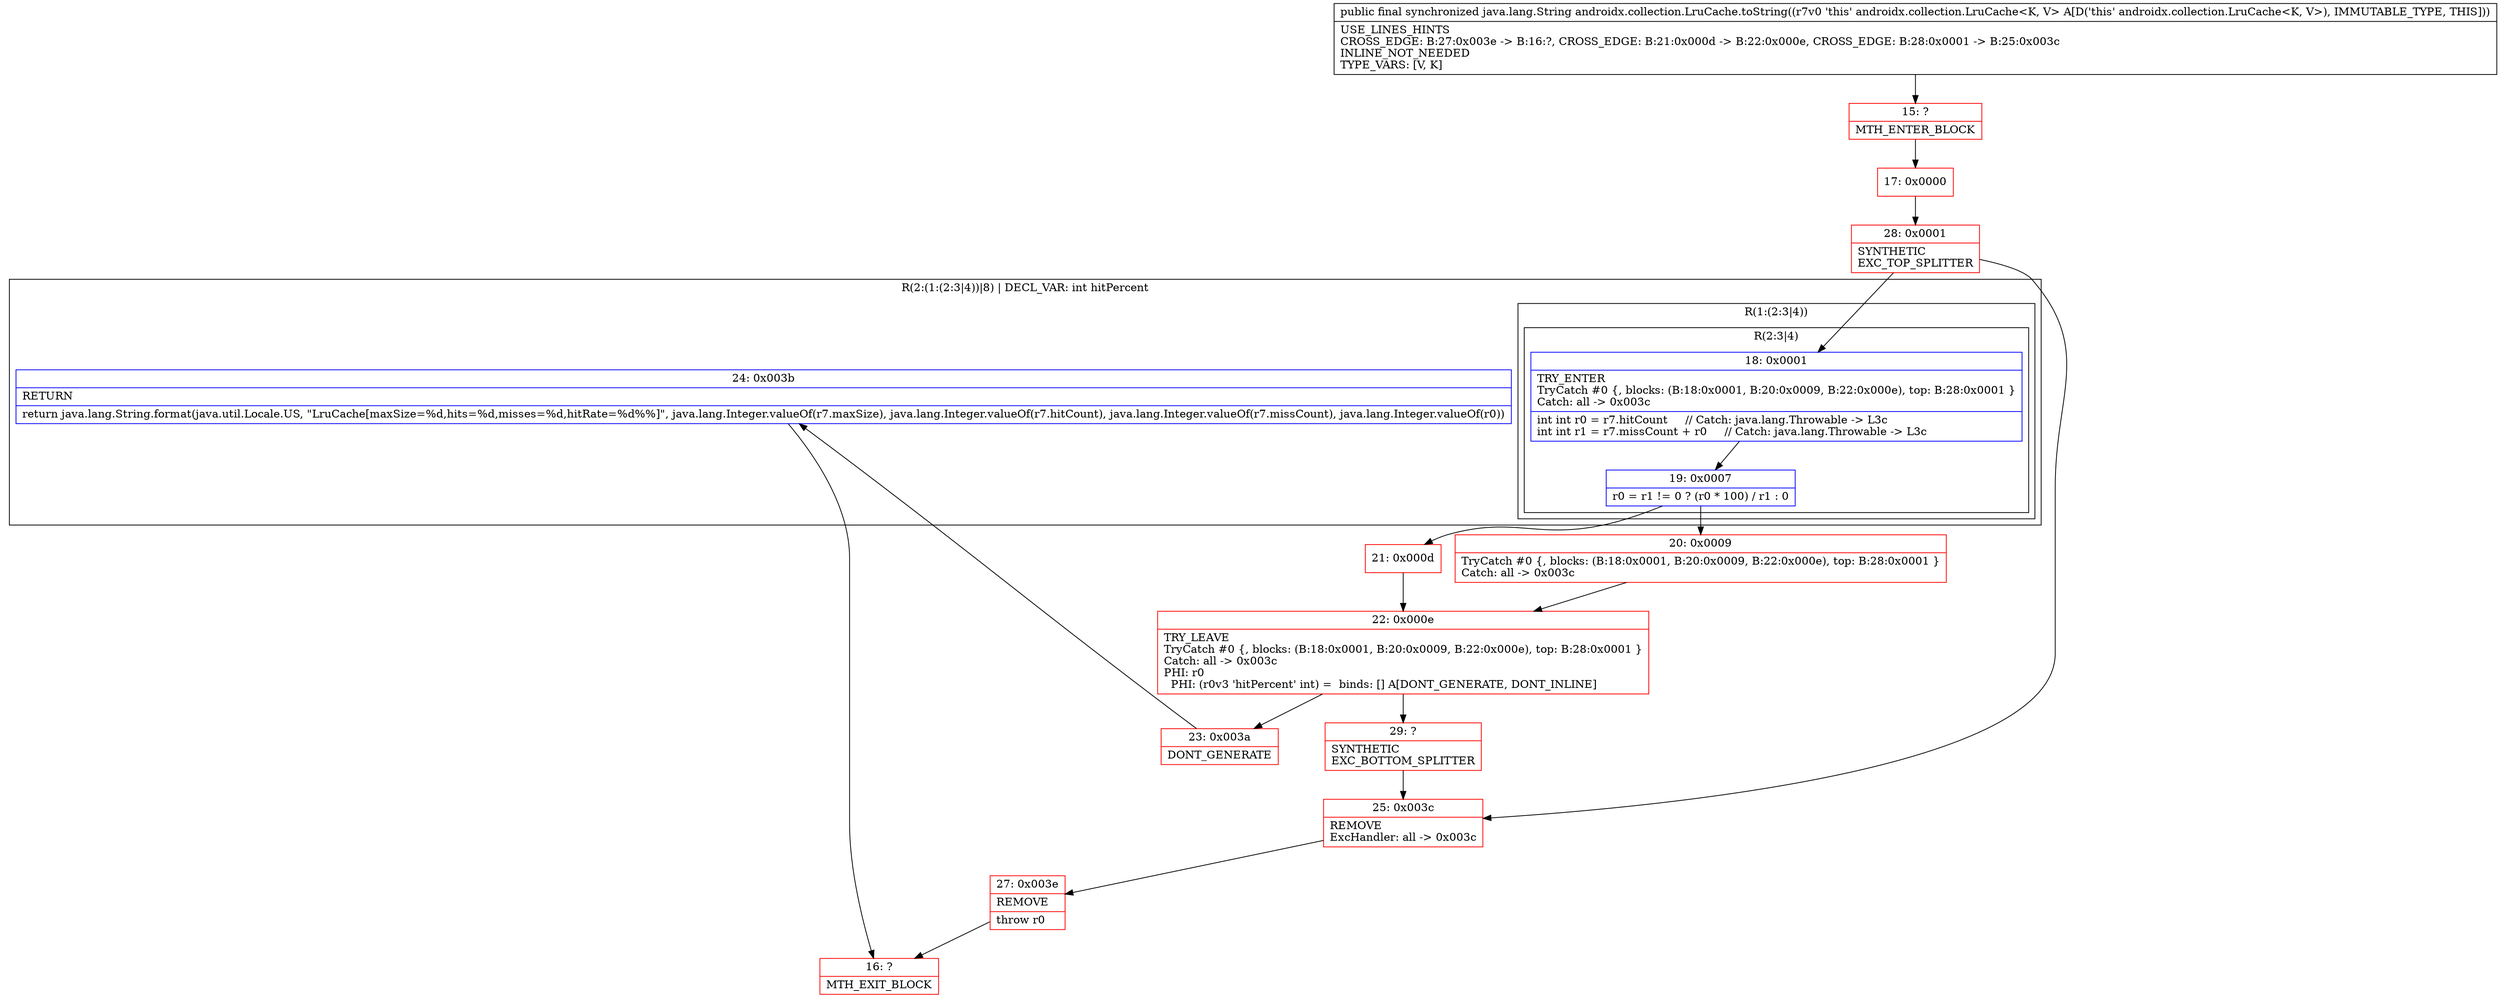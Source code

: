 digraph "CFG forandroidx.collection.LruCache.toString()Ljava\/lang\/String;" {
subgraph cluster_Region_2076387550 {
label = "R(2:(1:(2:3|4))|8) | DECL_VAR: int hitPercent\l";
node [shape=record,color=blue];
subgraph cluster_Region_2126500330 {
label = "R(1:(2:3|4))";
node [shape=record,color=blue];
subgraph cluster_Region_33509989 {
label = "R(2:3|4)";
node [shape=record,color=blue];
Node_18 [shape=record,label="{18\:\ 0x0001|TRY_ENTER\lTryCatch #0 \{, blocks: (B:18:0x0001, B:20:0x0009, B:22:0x000e), top: B:28:0x0001 \}\lCatch: all \-\> 0x003c\l|int int r0 = r7.hitCount     \/\/ Catch: java.lang.Throwable \-\> L3c\lint int r1 = r7.missCount + r0     \/\/ Catch: java.lang.Throwable \-\> L3c\l}"];
Node_19 [shape=record,label="{19\:\ 0x0007|r0 = r1 != 0 ? (r0 * 100) \/ r1 : 0\l}"];
}
}
Node_24 [shape=record,label="{24\:\ 0x003b|RETURN\l|return java.lang.String.format(java.util.Locale.US, \"LruCache[maxSize=%d,hits=%d,misses=%d,hitRate=%d%%]\", java.lang.Integer.valueOf(r7.maxSize), java.lang.Integer.valueOf(r7.hitCount), java.lang.Integer.valueOf(r7.missCount), java.lang.Integer.valueOf(r0))\l}"];
}
Node_15 [shape=record,color=red,label="{15\:\ ?|MTH_ENTER_BLOCK\l}"];
Node_17 [shape=record,color=red,label="{17\:\ 0x0000}"];
Node_28 [shape=record,color=red,label="{28\:\ 0x0001|SYNTHETIC\lEXC_TOP_SPLITTER\l}"];
Node_20 [shape=record,color=red,label="{20\:\ 0x0009|TryCatch #0 \{, blocks: (B:18:0x0001, B:20:0x0009, B:22:0x000e), top: B:28:0x0001 \}\lCatch: all \-\> 0x003c\l}"];
Node_22 [shape=record,color=red,label="{22\:\ 0x000e|TRY_LEAVE\lTryCatch #0 \{, blocks: (B:18:0x0001, B:20:0x0009, B:22:0x000e), top: B:28:0x0001 \}\lCatch: all \-\> 0x003c\lPHI: r0 \l  PHI: (r0v3 'hitPercent' int) =  binds: [] A[DONT_GENERATE, DONT_INLINE]\l}"];
Node_23 [shape=record,color=red,label="{23\:\ 0x003a|DONT_GENERATE\l}"];
Node_16 [shape=record,color=red,label="{16\:\ ?|MTH_EXIT_BLOCK\l}"];
Node_29 [shape=record,color=red,label="{29\:\ ?|SYNTHETIC\lEXC_BOTTOM_SPLITTER\l}"];
Node_21 [shape=record,color=red,label="{21\:\ 0x000d}"];
Node_25 [shape=record,color=red,label="{25\:\ 0x003c|REMOVE\lExcHandler: all \-\> 0x003c\l}"];
Node_27 [shape=record,color=red,label="{27\:\ 0x003e|REMOVE\l|throw r0\l}"];
MethodNode[shape=record,label="{public final synchronized java.lang.String androidx.collection.LruCache.toString((r7v0 'this' androidx.collection.LruCache\<K, V\> A[D('this' androidx.collection.LruCache\<K, V\>), IMMUTABLE_TYPE, THIS]))  | USE_LINES_HINTS\lCROSS_EDGE: B:27:0x003e \-\> B:16:?, CROSS_EDGE: B:21:0x000d \-\> B:22:0x000e, CROSS_EDGE: B:28:0x0001 \-\> B:25:0x003c\lINLINE_NOT_NEEDED\lTYPE_VARS: [V, K]\l}"];
MethodNode -> Node_15;Node_18 -> Node_19;
Node_19 -> Node_20;
Node_19 -> Node_21;
Node_24 -> Node_16;
Node_15 -> Node_17;
Node_17 -> Node_28;
Node_28 -> Node_18;
Node_28 -> Node_25;
Node_20 -> Node_22;
Node_22 -> Node_23;
Node_22 -> Node_29;
Node_23 -> Node_24;
Node_29 -> Node_25;
Node_21 -> Node_22;
Node_25 -> Node_27;
Node_27 -> Node_16;
}

